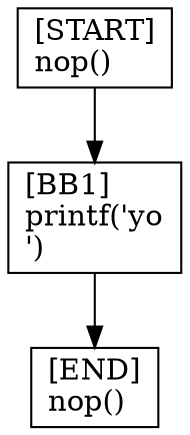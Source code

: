 digraph {
  node [shape=box]
  END [label="[END]\lnop()\l"];
  START [label="[START]\lnop()\l"];
  BB1 [label="[BB1]\lprintf('yo\n')\l"];
  START -> BB1;
  BB1 -> END;
}
